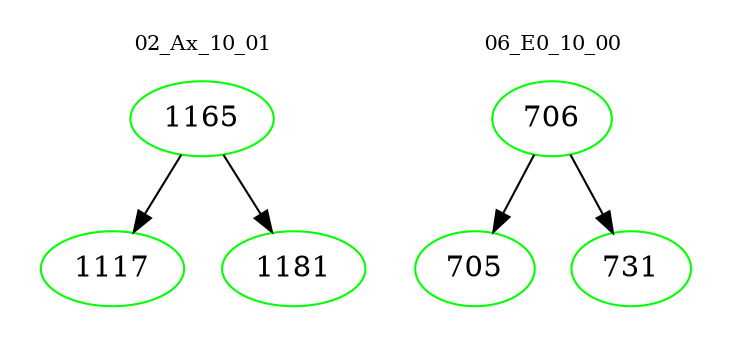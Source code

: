 digraph{
subgraph cluster_0 {
color = white
label = "02_Ax_10_01";
fontsize=10;
T0_1165 [label="1165", color="green"]
T0_1165 -> T0_1117 [color="black"]
T0_1117 [label="1117", color="green"]
T0_1165 -> T0_1181 [color="black"]
T0_1181 [label="1181", color="green"]
}
subgraph cluster_1 {
color = white
label = "06_E0_10_00";
fontsize=10;
T1_706 [label="706", color="green"]
T1_706 -> T1_705 [color="black"]
T1_705 [label="705", color="green"]
T1_706 -> T1_731 [color="black"]
T1_731 [label="731", color="green"]
}
}
